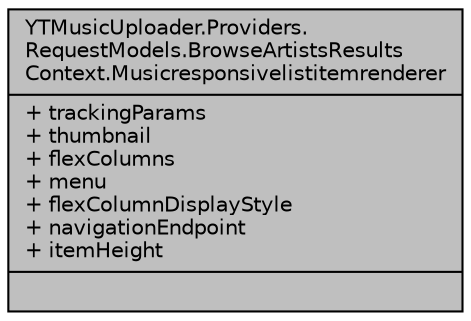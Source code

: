digraph "YTMusicUploader.Providers.RequestModels.BrowseArtistsResultsContext.Musicresponsivelistitemrenderer"
{
 // LATEX_PDF_SIZE
  edge [fontname="Helvetica",fontsize="10",labelfontname="Helvetica",labelfontsize="10"];
  node [fontname="Helvetica",fontsize="10",shape=record];
  Node1 [label="{YTMusicUploader.Providers.\lRequestModels.BrowseArtistsResults\lContext.Musicresponsivelistitemrenderer\n|+ trackingParams\l+ thumbnail\l+ flexColumns\l+ menu\l+ flexColumnDisplayStyle\l+ navigationEndpoint\l+ itemHeight\l|}",height=0.2,width=0.4,color="black", fillcolor="grey75", style="filled", fontcolor="black",tooltip=" "];
}
